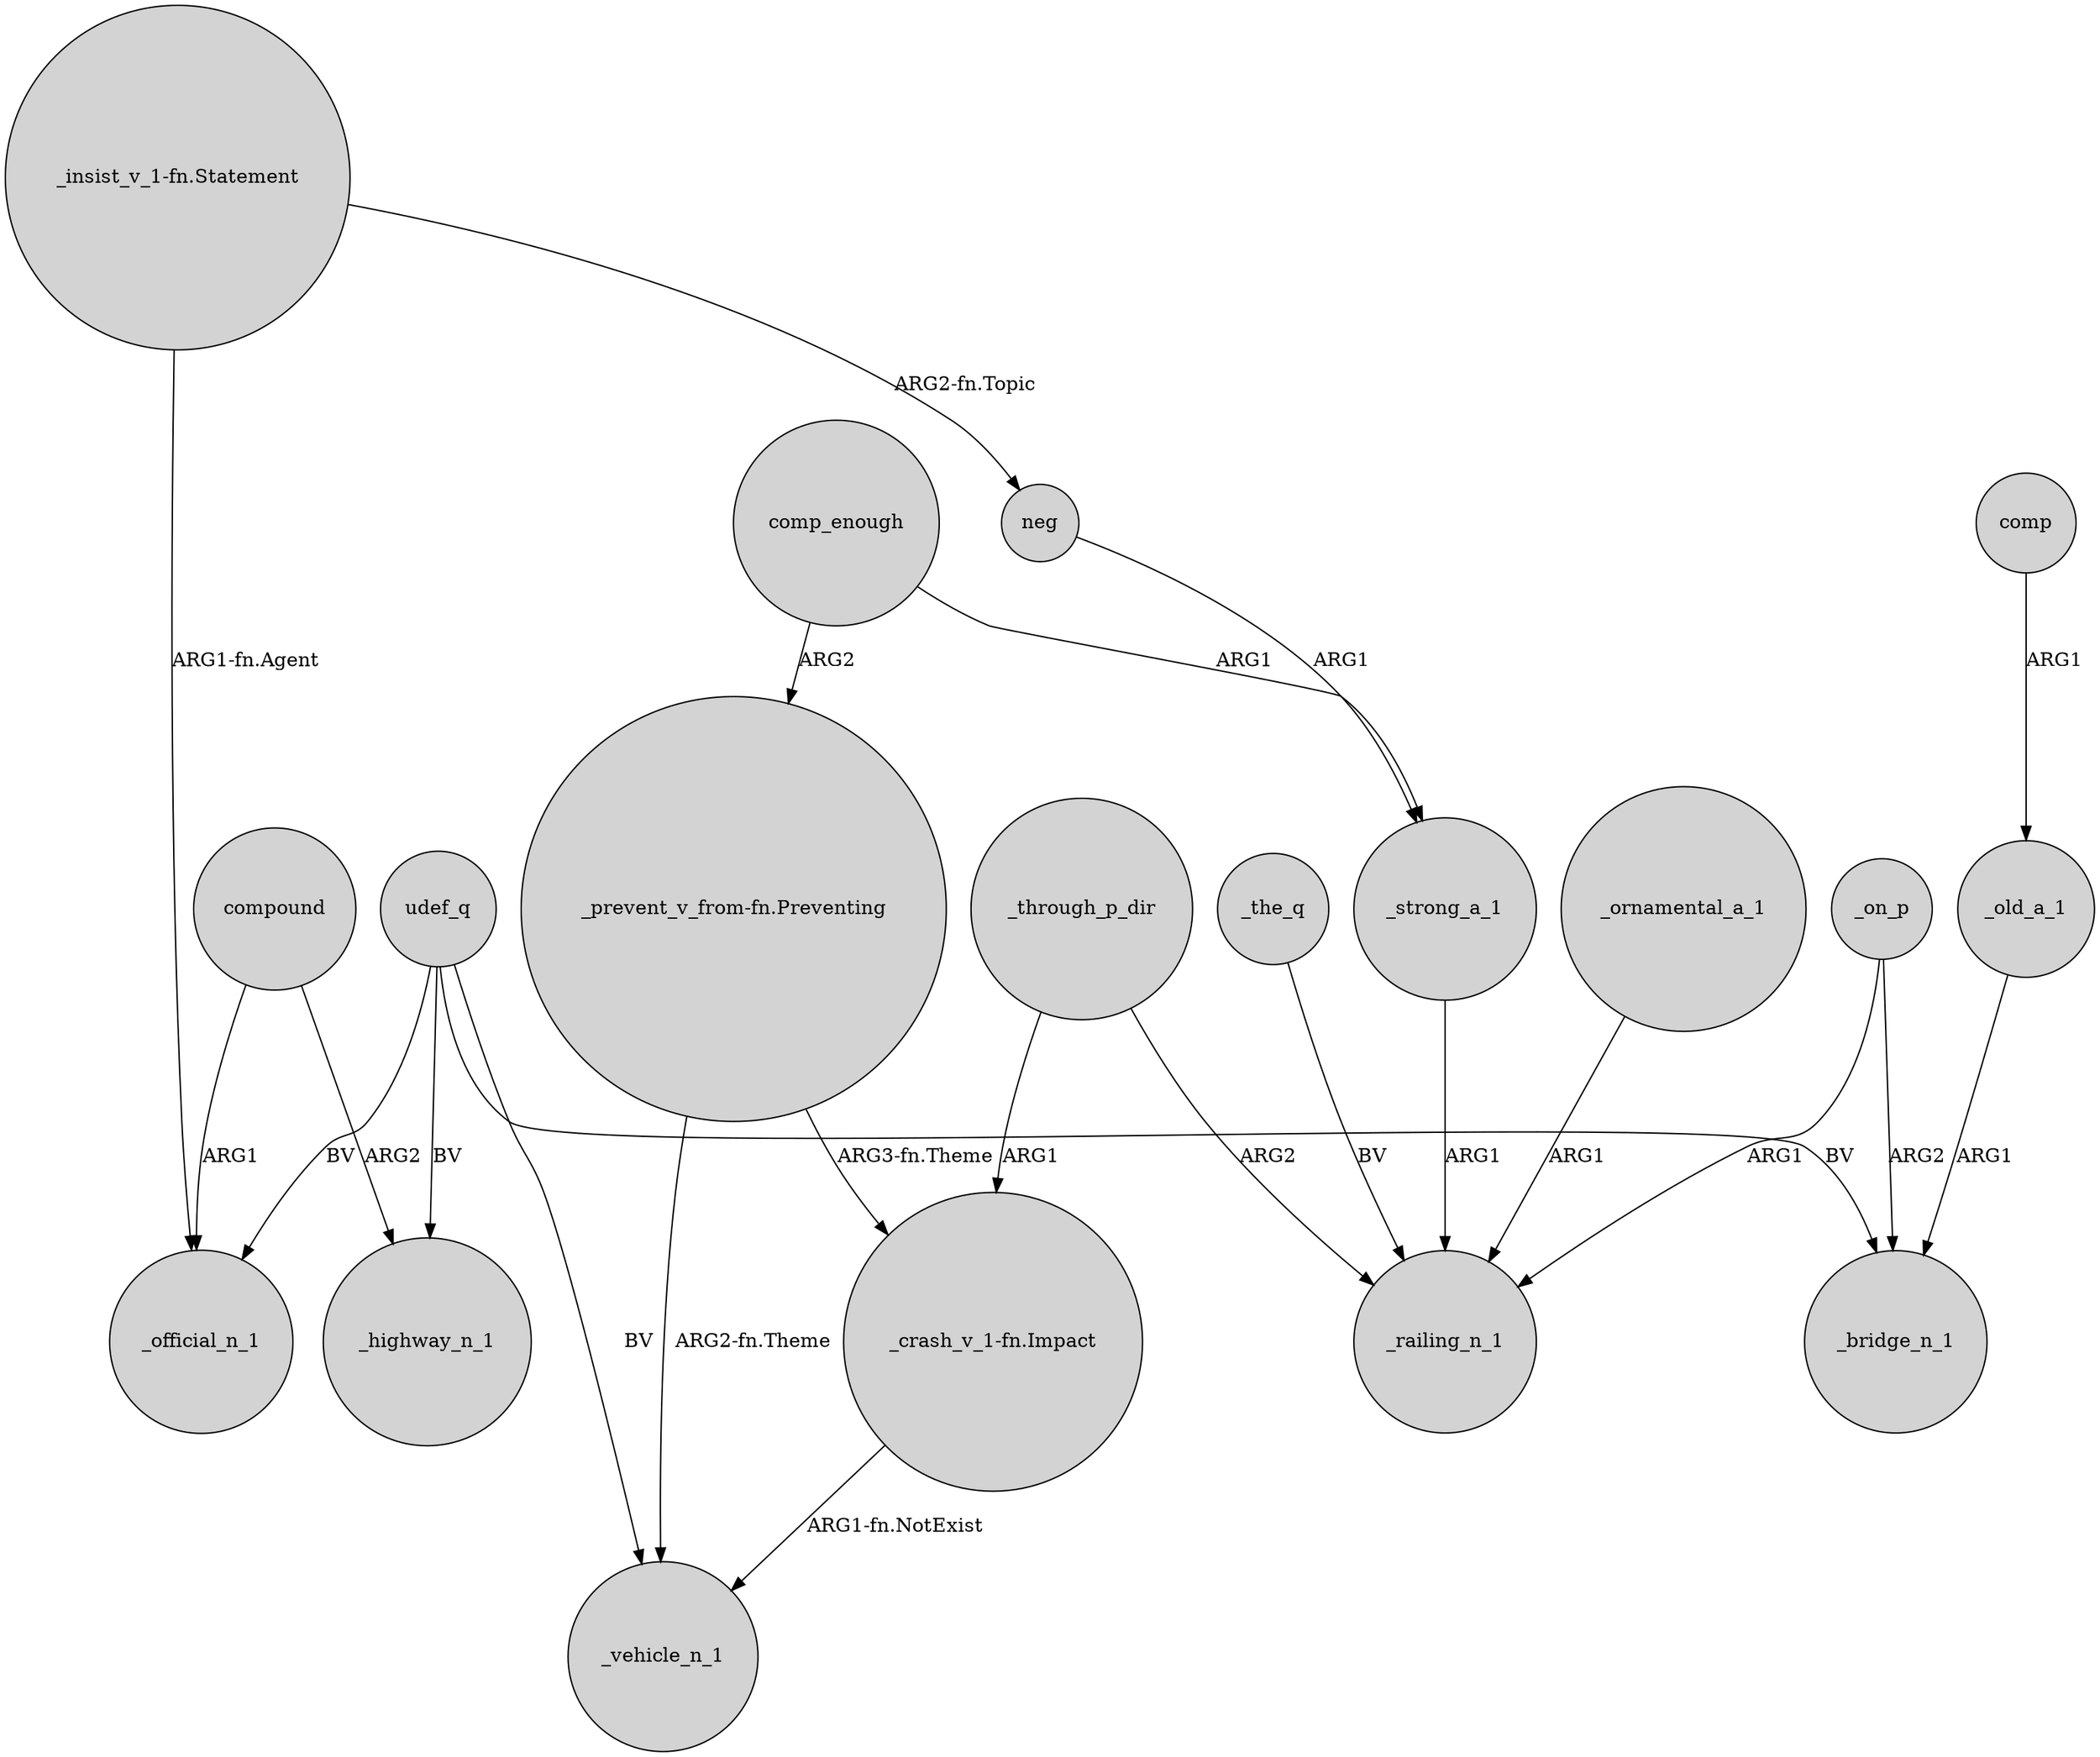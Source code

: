 digraph {
	node [shape=circle style=filled]
	"_prevent_v_from-fn.Preventing" -> "_crash_v_1-fn.Impact" [label="ARG3-fn.Theme"]
	udef_q -> _highway_n_1 [label=BV]
	_the_q -> _railing_n_1 [label=BV]
	"_prevent_v_from-fn.Preventing" -> _vehicle_n_1 [label="ARG2-fn.Theme"]
	comp_enough -> _strong_a_1 [label=ARG1]
	_ornamental_a_1 -> _railing_n_1 [label=ARG1]
	neg -> _strong_a_1 [label=ARG1]
	compound -> _highway_n_1 [label=ARG2]
	_old_a_1 -> _bridge_n_1 [label=ARG1]
	_on_p -> _railing_n_1 [label=ARG1]
	"_insist_v_1-fn.Statement" -> neg [label="ARG2-fn.Topic"]
	_on_p -> _bridge_n_1 [label=ARG2]
	udef_q -> _vehicle_n_1 [label=BV]
	_through_p_dir -> _railing_n_1 [label=ARG2]
	_through_p_dir -> "_crash_v_1-fn.Impact" [label=ARG1]
	comp_enough -> "_prevent_v_from-fn.Preventing" [label=ARG2]
	udef_q -> _official_n_1 [label=BV]
	comp -> _old_a_1 [label=ARG1]
	"_insist_v_1-fn.Statement" -> _official_n_1 [label="ARG1-fn.Agent"]
	_strong_a_1 -> _railing_n_1 [label=ARG1]
	compound -> _official_n_1 [label=ARG1]
	"_crash_v_1-fn.Impact" -> _vehicle_n_1 [label="ARG1-fn.NotExist"]
	udef_q -> _bridge_n_1 [label=BV]
}
